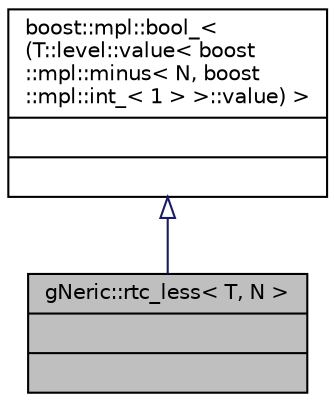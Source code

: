digraph "gNeric::rtc_less&lt; T, N &gt;"
{
 // INTERACTIVE_SVG=YES
  bgcolor="transparent";
  edge [fontname="Helvetica",fontsize="10",labelfontname="Helvetica",labelfontsize="10"];
  node [fontname="Helvetica",fontsize="10",shape=record];
  Node2 [label="{gNeric::rtc_less\< T, N \>\n||}",height=0.2,width=0.4,color="black", fillcolor="grey75", style="filled", fontcolor="black"];
  Node3 -> Node2 [dir="back",color="midnightblue",fontsize="10",style="solid",arrowtail="onormal",fontname="Helvetica"];
  Node3 [label="{boost::mpl::bool_\<\l(T::level::value\< boost\l::mpl::minus\< N, boost\l::mpl::int_\< 1 \> \>::value) \>\n||}",height=0.2,width=0.4,color="black",URL="$d5/de8/classboost_1_1mpl_1_1bool__.html"];
}
